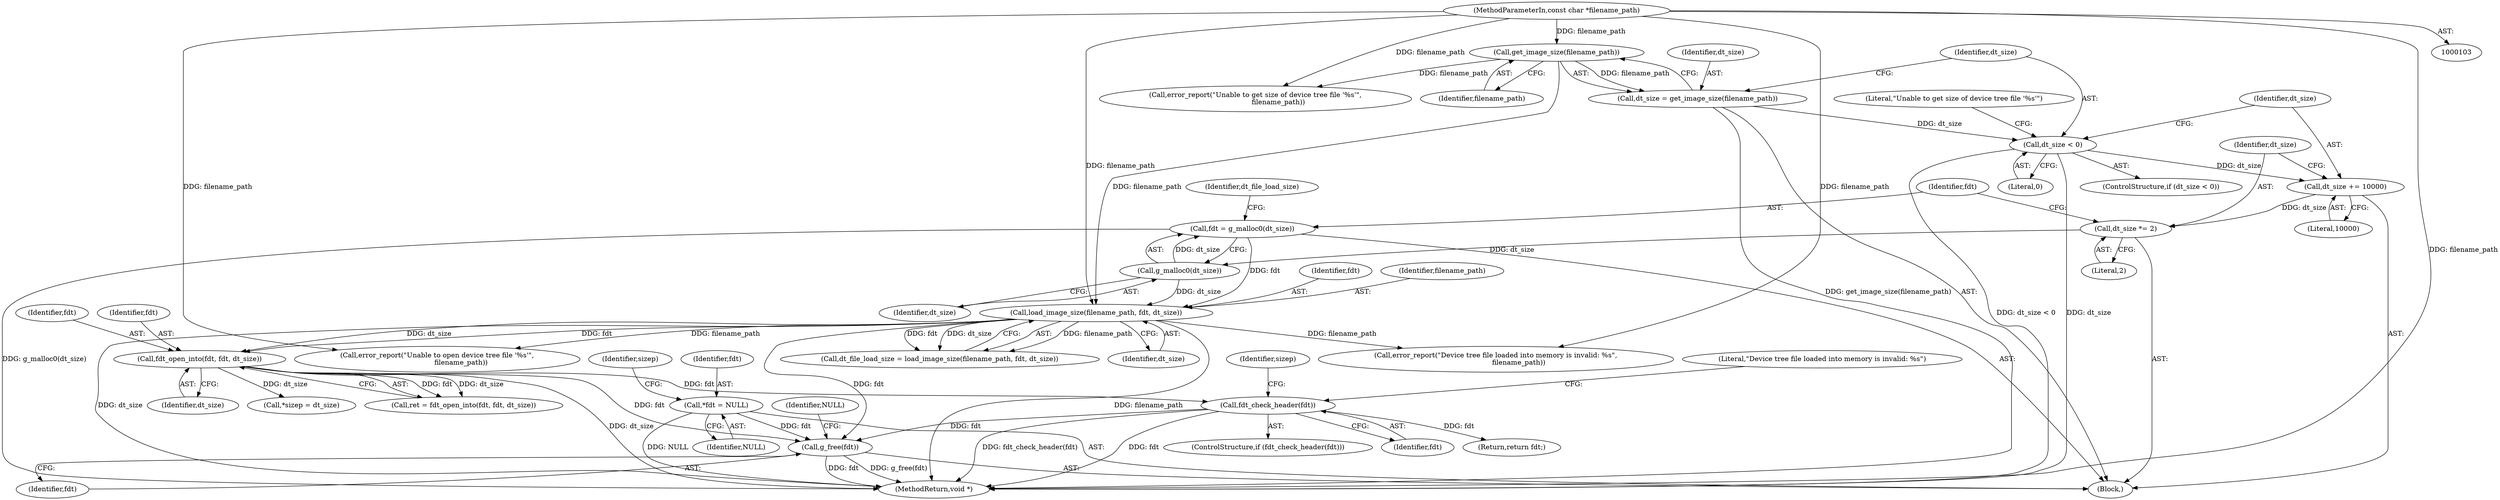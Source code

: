 digraph "0_qemu_da885fe1ee8b4589047484bd7fa05a4905b52b17@API" {
"1000183" [label="(Call,g_free(fdt))"];
"1000158" [label="(Call,fdt_open_into(fdt, fdt, dt_size))"];
"1000143" [label="(Call,load_image_size(filename_path, fdt, dt_size))"];
"1000120" [label="(Call,get_image_size(filename_path))"];
"1000104" [label="(MethodParameterIn,const char *filename_path)"];
"1000137" [label="(Call,fdt = g_malloc0(dt_size))"];
"1000139" [label="(Call,g_malloc0(dt_size))"];
"1000134" [label="(Call,dt_size *= 2)"];
"1000131" [label="(Call,dt_size += 10000)"];
"1000123" [label="(Call,dt_size < 0)"];
"1000118" [label="(Call,dt_size = get_image_size(filename_path))"];
"1000111" [label="(Call,*fdt = NULL)"];
"1000169" [label="(Call,fdt_check_header(fdt))"];
"1000141" [label="(Call,dt_file_load_size = load_image_size(filename_path, fdt, dt_size))"];
"1000180" [label="(Return,return fdt;)"];
"1000142" [label="(Identifier,dt_file_load_size)"];
"1000138" [label="(Identifier,fdt)"];
"1000119" [label="(Identifier,dt_size)"];
"1000140" [label="(Identifier,dt_size)"];
"1000183" [label="(Call,g_free(fdt))"];
"1000156" [label="(Call,ret = fdt_open_into(fdt, fdt, dt_size))"];
"1000168" [label="(ControlStructure,if (fdt_check_header(fdt)))"];
"1000123" [label="(Call,dt_size < 0)"];
"1000118" [label="(Call,dt_size = get_image_size(filename_path))"];
"1000186" [label="(Identifier,NULL)"];
"1000136" [label="(Literal,2)"];
"1000173" [label="(Literal,\"Device tree file loaded into memory is invalid: %s\")"];
"1000170" [label="(Identifier,fdt)"];
"1000161" [label="(Identifier,dt_size)"];
"1000135" [label="(Identifier,dt_size)"];
"1000176" [label="(Call,*sizep = dt_size)"];
"1000113" [label="(Identifier,NULL)"];
"1000124" [label="(Identifier,dt_size)"];
"1000111" [label="(Call,*fdt = NULL)"];
"1000169" [label="(Call,fdt_check_header(fdt))"];
"1000160" [label="(Identifier,fdt)"];
"1000106" [label="(Block,)"];
"1000112" [label="(Identifier,fdt)"];
"1000131" [label="(Call,dt_size += 10000)"];
"1000133" [label="(Literal,10000)"];
"1000134" [label="(Call,dt_size *= 2)"];
"1000145" [label="(Identifier,fdt)"];
"1000184" [label="(Identifier,fdt)"];
"1000104" [label="(MethodParameterIn,const char *filename_path)"];
"1000122" [label="(ControlStructure,if (dt_size < 0))"];
"1000187" [label="(MethodReturn,void *)"];
"1000152" [label="(Call,error_report(\"Unable to open device tree file '%s'\",\n                      filename_path))"];
"1000128" [label="(Literal,\"Unable to get size of device tree file '%s'\")"];
"1000178" [label="(Identifier,sizep)"];
"1000132" [label="(Identifier,dt_size)"];
"1000158" [label="(Call,fdt_open_into(fdt, fdt, dt_size))"];
"1000125" [label="(Literal,0)"];
"1000139" [label="(Call,g_malloc0(dt_size))"];
"1000116" [label="(Identifier,sizep)"];
"1000120" [label="(Call,get_image_size(filename_path))"];
"1000137" [label="(Call,fdt = g_malloc0(dt_size))"];
"1000127" [label="(Call,error_report(\"Unable to get size of device tree file '%s'\",\n                     filename_path))"];
"1000146" [label="(Identifier,dt_size)"];
"1000159" [label="(Identifier,fdt)"];
"1000143" [label="(Call,load_image_size(filename_path, fdt, dt_size))"];
"1000121" [label="(Identifier,filename_path)"];
"1000172" [label="(Call,error_report(\"Device tree file loaded into memory is invalid: %s\",\n                     filename_path))"];
"1000144" [label="(Identifier,filename_path)"];
"1000183" -> "1000106"  [label="AST: "];
"1000183" -> "1000184"  [label="CFG: "];
"1000184" -> "1000183"  [label="AST: "];
"1000186" -> "1000183"  [label="CFG: "];
"1000183" -> "1000187"  [label="DDG: fdt"];
"1000183" -> "1000187"  [label="DDG: g_free(fdt)"];
"1000158" -> "1000183"  [label="DDG: fdt"];
"1000111" -> "1000183"  [label="DDG: fdt"];
"1000143" -> "1000183"  [label="DDG: fdt"];
"1000169" -> "1000183"  [label="DDG: fdt"];
"1000158" -> "1000156"  [label="AST: "];
"1000158" -> "1000161"  [label="CFG: "];
"1000159" -> "1000158"  [label="AST: "];
"1000160" -> "1000158"  [label="AST: "];
"1000161" -> "1000158"  [label="AST: "];
"1000156" -> "1000158"  [label="CFG: "];
"1000158" -> "1000187"  [label="DDG: dt_size"];
"1000158" -> "1000156"  [label="DDG: fdt"];
"1000158" -> "1000156"  [label="DDG: dt_size"];
"1000143" -> "1000158"  [label="DDG: fdt"];
"1000143" -> "1000158"  [label="DDG: dt_size"];
"1000158" -> "1000169"  [label="DDG: fdt"];
"1000158" -> "1000176"  [label="DDG: dt_size"];
"1000143" -> "1000141"  [label="AST: "];
"1000143" -> "1000146"  [label="CFG: "];
"1000144" -> "1000143"  [label="AST: "];
"1000145" -> "1000143"  [label="AST: "];
"1000146" -> "1000143"  [label="AST: "];
"1000141" -> "1000143"  [label="CFG: "];
"1000143" -> "1000187"  [label="DDG: dt_size"];
"1000143" -> "1000187"  [label="DDG: filename_path"];
"1000143" -> "1000141"  [label="DDG: filename_path"];
"1000143" -> "1000141"  [label="DDG: fdt"];
"1000143" -> "1000141"  [label="DDG: dt_size"];
"1000120" -> "1000143"  [label="DDG: filename_path"];
"1000104" -> "1000143"  [label="DDG: filename_path"];
"1000137" -> "1000143"  [label="DDG: fdt"];
"1000139" -> "1000143"  [label="DDG: dt_size"];
"1000143" -> "1000152"  [label="DDG: filename_path"];
"1000143" -> "1000172"  [label="DDG: filename_path"];
"1000120" -> "1000118"  [label="AST: "];
"1000120" -> "1000121"  [label="CFG: "];
"1000121" -> "1000120"  [label="AST: "];
"1000118" -> "1000120"  [label="CFG: "];
"1000120" -> "1000118"  [label="DDG: filename_path"];
"1000104" -> "1000120"  [label="DDG: filename_path"];
"1000120" -> "1000127"  [label="DDG: filename_path"];
"1000104" -> "1000103"  [label="AST: "];
"1000104" -> "1000187"  [label="DDG: filename_path"];
"1000104" -> "1000127"  [label="DDG: filename_path"];
"1000104" -> "1000152"  [label="DDG: filename_path"];
"1000104" -> "1000172"  [label="DDG: filename_path"];
"1000137" -> "1000106"  [label="AST: "];
"1000137" -> "1000139"  [label="CFG: "];
"1000138" -> "1000137"  [label="AST: "];
"1000139" -> "1000137"  [label="AST: "];
"1000142" -> "1000137"  [label="CFG: "];
"1000137" -> "1000187"  [label="DDG: g_malloc0(dt_size)"];
"1000139" -> "1000137"  [label="DDG: dt_size"];
"1000139" -> "1000140"  [label="CFG: "];
"1000140" -> "1000139"  [label="AST: "];
"1000134" -> "1000139"  [label="DDG: dt_size"];
"1000134" -> "1000106"  [label="AST: "];
"1000134" -> "1000136"  [label="CFG: "];
"1000135" -> "1000134"  [label="AST: "];
"1000136" -> "1000134"  [label="AST: "];
"1000138" -> "1000134"  [label="CFG: "];
"1000131" -> "1000134"  [label="DDG: dt_size"];
"1000131" -> "1000106"  [label="AST: "];
"1000131" -> "1000133"  [label="CFG: "];
"1000132" -> "1000131"  [label="AST: "];
"1000133" -> "1000131"  [label="AST: "];
"1000135" -> "1000131"  [label="CFG: "];
"1000123" -> "1000131"  [label="DDG: dt_size"];
"1000123" -> "1000122"  [label="AST: "];
"1000123" -> "1000125"  [label="CFG: "];
"1000124" -> "1000123"  [label="AST: "];
"1000125" -> "1000123"  [label="AST: "];
"1000128" -> "1000123"  [label="CFG: "];
"1000132" -> "1000123"  [label="CFG: "];
"1000123" -> "1000187"  [label="DDG: dt_size < 0"];
"1000123" -> "1000187"  [label="DDG: dt_size"];
"1000118" -> "1000123"  [label="DDG: dt_size"];
"1000118" -> "1000106"  [label="AST: "];
"1000119" -> "1000118"  [label="AST: "];
"1000124" -> "1000118"  [label="CFG: "];
"1000118" -> "1000187"  [label="DDG: get_image_size(filename_path)"];
"1000111" -> "1000106"  [label="AST: "];
"1000111" -> "1000113"  [label="CFG: "];
"1000112" -> "1000111"  [label="AST: "];
"1000113" -> "1000111"  [label="AST: "];
"1000116" -> "1000111"  [label="CFG: "];
"1000111" -> "1000187"  [label="DDG: NULL"];
"1000169" -> "1000168"  [label="AST: "];
"1000169" -> "1000170"  [label="CFG: "];
"1000170" -> "1000169"  [label="AST: "];
"1000173" -> "1000169"  [label="CFG: "];
"1000178" -> "1000169"  [label="CFG: "];
"1000169" -> "1000187"  [label="DDG: fdt_check_header(fdt)"];
"1000169" -> "1000187"  [label="DDG: fdt"];
"1000169" -> "1000180"  [label="DDG: fdt"];
}
